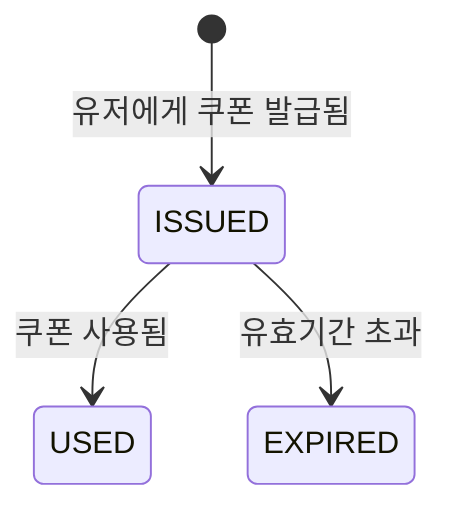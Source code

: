 stateDiagram-v2
    [*] --> ISSUED : 유저에게 쿠폰 발급됨
    ISSUED --> USED : 쿠폰 사용됨
    ISSUED --> EXPIRED : 유효기간 초과